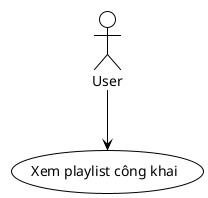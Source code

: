 @startuml UC019-Playlist-Cong-Khai
!theme plain

actor User
usecase "Xem playlist công khai" as UC019

User --> UC019

@enduml
